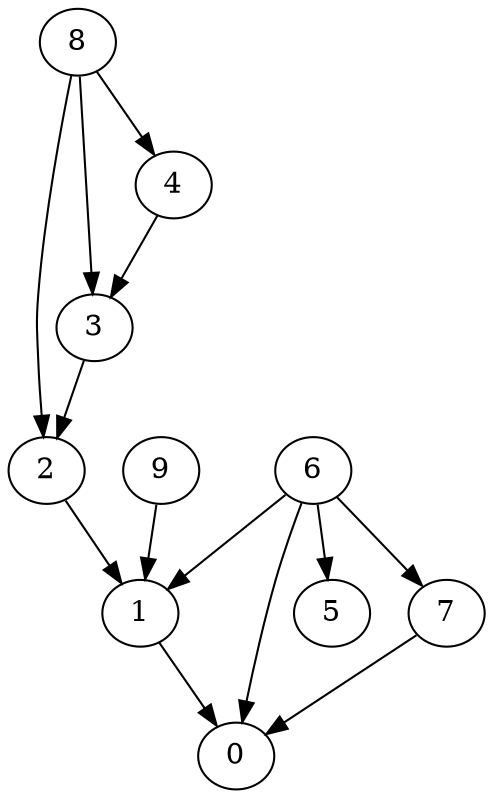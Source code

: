 digraph G {
  graph [splines=true overlap=false]
  node  [shape=ellipse, width=0.3, height=0.3]
  0 [label="0"];
  1 [label="1"];
  2 [label="2"];
  3 [label="3"];
  4 [label="4"];
  5 [label="5"];
  6 [label="6"];
  7 [label="7"];
  8 [label="8"];
  9 [label="9"];
  1 -> 0;
  2 -> 1;
  3 -> 2;
  4 -> 3;
  6 -> 0;
  6 -> 1;
  6 -> 5;
  6 -> 7;
  7 -> 0;
  8 -> 2;
  8 -> 3;
  8 -> 4;
  9 -> 1;
}
